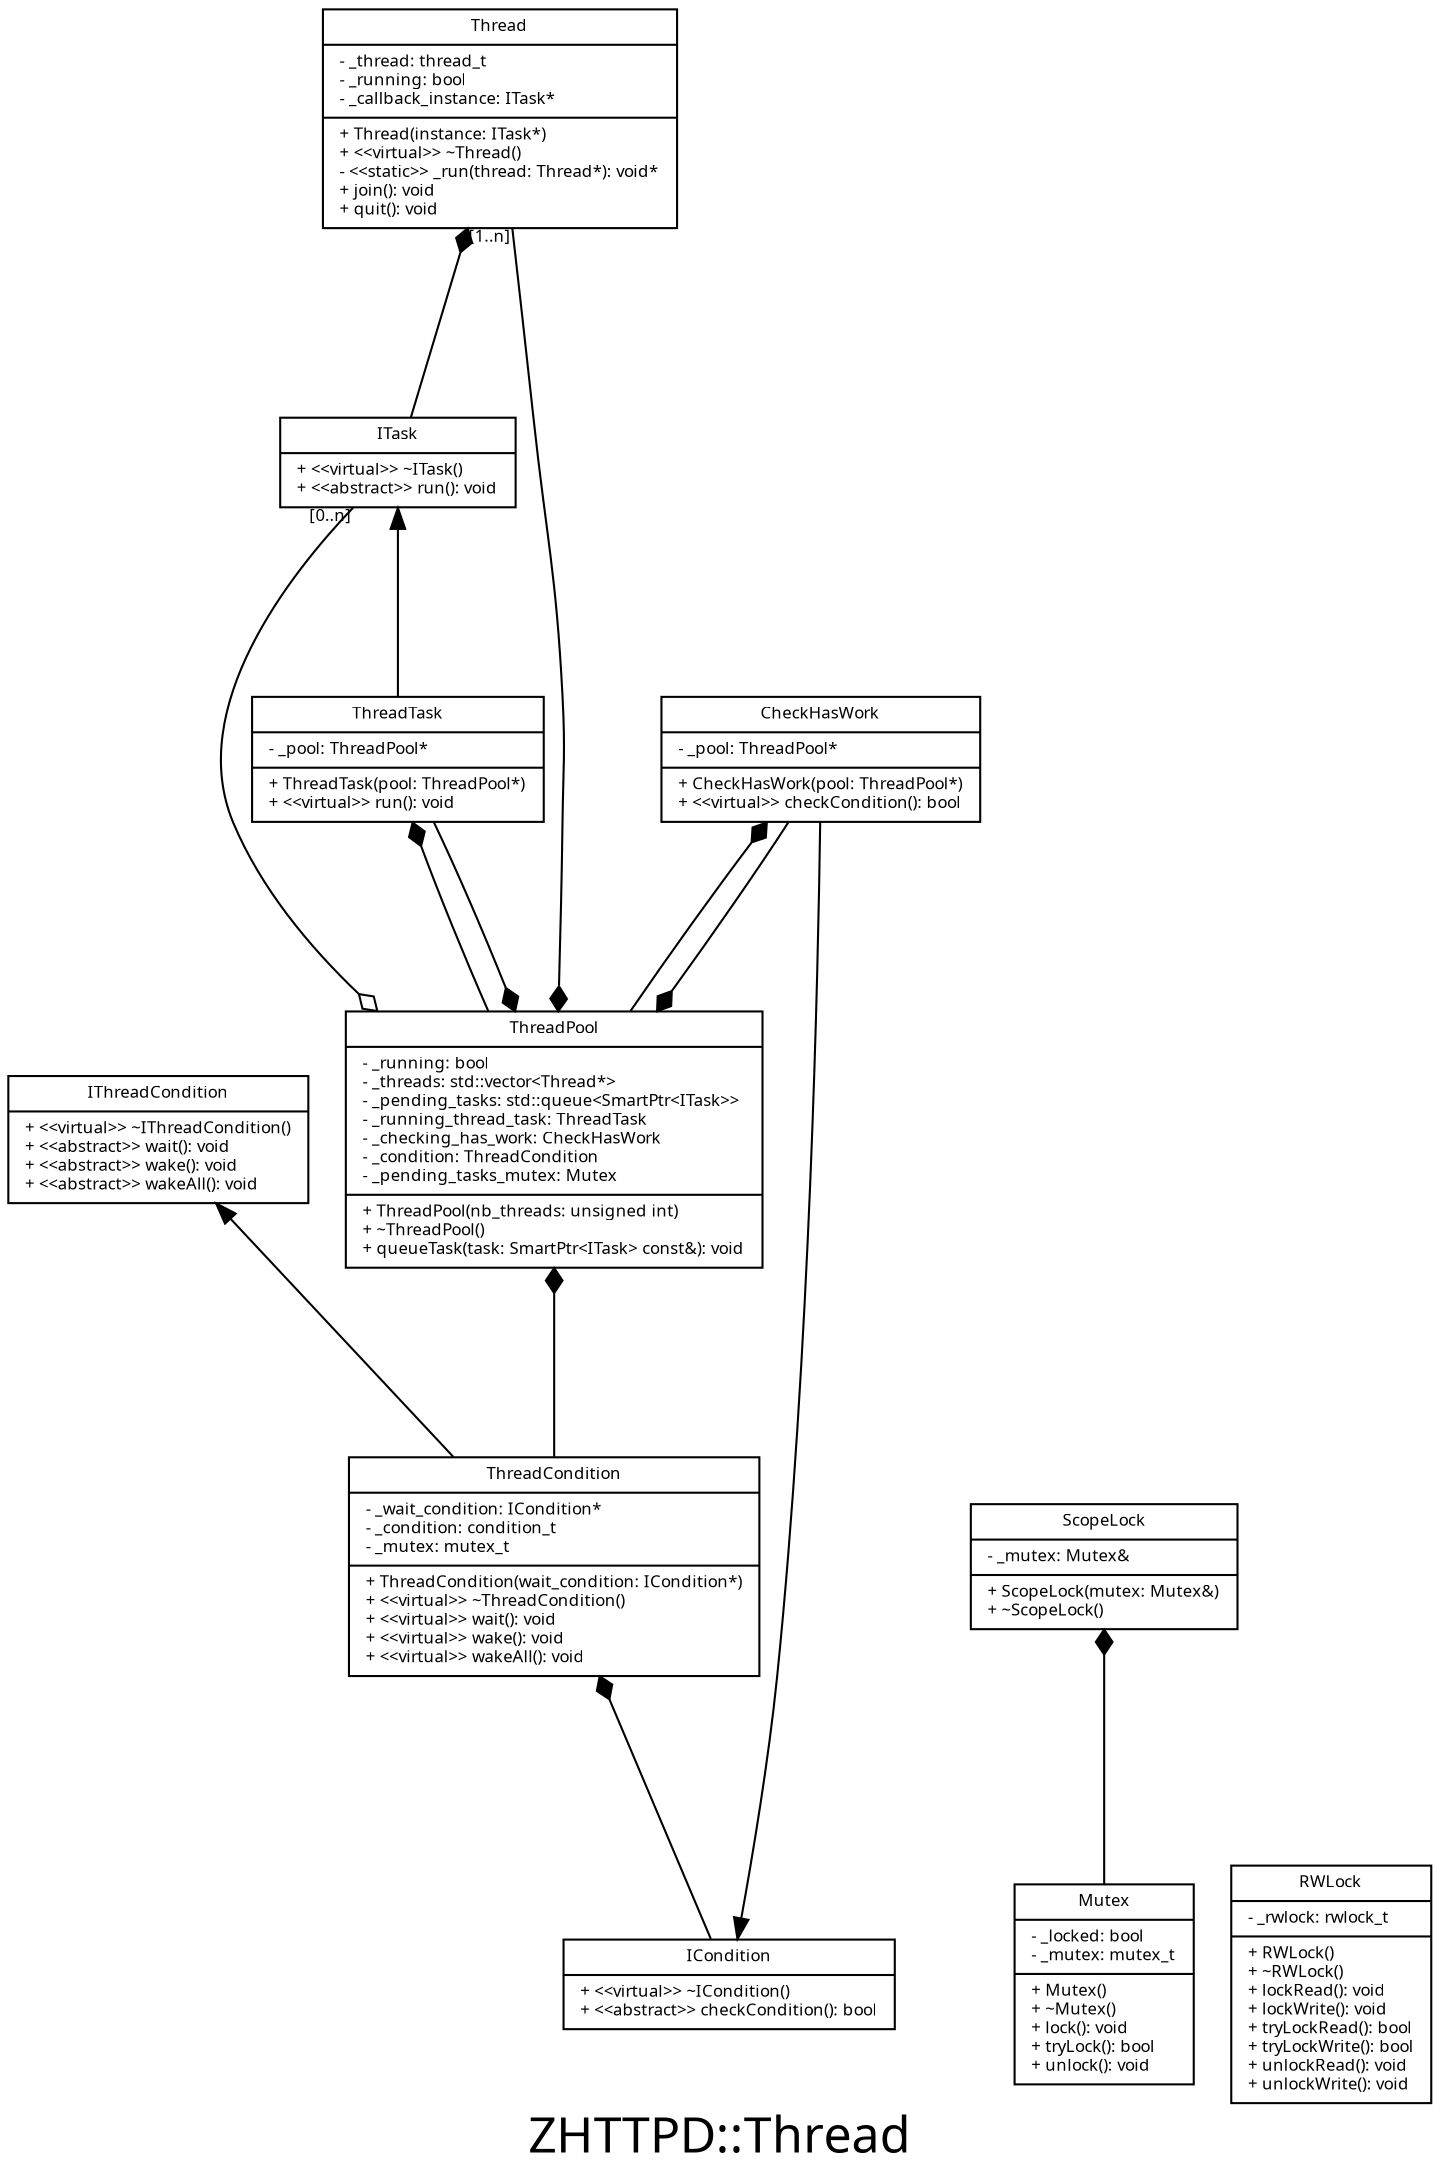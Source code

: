 
digraph uml
{
    fontname = "Bitstream sans Vera"
    compound = true;
    ranksep = 1.25;
    rankdir = BT;
    label = "ZHTTPD::Thread";
    fontsize = 24;

    node
    [
        fontname = "Monaco"
        fontsize = 8
        shape = "record"
        style = filled
        fillcolor = white
    ]

    edge
    [
        fontname = "Monaco"
        fontsize = 8
    ]


    /*
     *  Thread
     */


    thread_ICondition
    [
    label="{\
ICondition\
|\
+ \<\<virtual\>\> ~ICondition()\l\
+ \<\<abstract\>\> checkCondition(): bool\l\
}"
    ]

    thread_ITask
    [
    label="{\
ITask\
|\
+ \<\<virtual\>\> ~ITask()\l\
+ \<\<abstract\>\> run(): void\l\
}"
    ]

    thread_IThreadCondition
    [
    label="{\
IThreadCondition\
|\
+ \<\<virtual\>\> ~IThreadCondition()\l\
+ \<\<abstract\>\> wait(): void\l\
+ \<\<abstract\>\> wake(): void\l\
+ \<\<abstract\>\> wakeAll(): void\l\
}"
    ]

    thread_Mutex
    [
    label="{\
Mutex\
|\
- _locked: bool\l\
- _mutex: mutex_t\l\
|\
+ Mutex()\l\
+ ~Mutex()\l\
+ lock(): void\l\
+ tryLock(): bool\l\
+ unlock(): void\l\
}"
    ]

    thread_RWLock
    [
    label="{\
RWLock\
|\
- _rwlock: rwlock_t\l\
|\
+ RWLock()\l\
+ ~RWLock()\l\
+ lockRead(): void\l\
+ lockWrite(): void\l\
+ tryLockRead(): bool\l\
+ tryLockWrite(): bool\l\
+ unlockRead(): void\l\
+ unlockWrite(): void\l\
}"
    ]

    thread_ScopeLock
    [
    label="{\
ScopeLock\
|\
- _mutex: Mutex&\l\
|\
+ ScopeLock(mutex: Mutex&)\l\
+ ~ScopeLock()\l\
}"
    ]

    thread_ThreadCondition
    [
    label="{\
ThreadCondition\
|\
- _wait_condition: ICondition*\l\
- _condition: condition_t\l\
- _mutex: mutex_t\l\
|\
+ ThreadCondition(wait_condition: ICondition*)\l\
+ \<\<virtual\>\> ~ThreadCondition()\l\
+ \<\<virtual\>\> wait(): void\l\
+ \<\<virtual\>\> wake(): void\l\
+ \<\<virtual\>\> wakeAll(): void\l\
}"
    ]

    thread_ThreadTask
    [
    label="{\
ThreadTask\
|\
- _pool: ThreadPool*\l\
|\
+ ThreadTask(pool: ThreadPool*)\l\
+ \<\<virtual\>\> run(): void\l\
}"
    ]

    thread_CheckHasWork
    [
    label="{\
CheckHasWork\
|\
- _pool: ThreadPool*\l\
|\
+ CheckHasWork(pool: ThreadPool*)\l\
+ \<\<virtual\>\> checkCondition(): bool\l\
}"
    ]

    thread_ThreadPool
    [
    label="{\
ThreadPool\
|\
- _running: bool\l\
- _threads: std::vector\<Thread*\>\l\
- _pending_tasks: std::queue\<SmartPtr\<ITask\>\>\l\
- _running_thread_task: ThreadTask\l\
- _checking_has_work: CheckHasWork\l\
- _condition: ThreadCondition\l\
- _pending_tasks_mutex: Mutex\l\
|\
+ ThreadPool(nb_threads: unsigned int)\l\
+ ~ThreadPool()\l\
+ queueTask(task: SmartPtr\<ITask\> const&): void\l\
}"
    ]

    thread_Thread
    [
    label="{\
Thread\
|\
- _thread: thread_t\l\
- _running: bool\l\
- _callback_instance: ITask*\l\
|\
+ Thread(instance: ITask*)\l\
+ \<\<virtual\>\> ~Thread()\l\
- \<\<static\>\> _run(thread: Thread*): void*\l\
+ join(): void\l\
+ quit(): void\l\
}"
    ]

    thread_Mutex -> thread_ScopeLock [arrowhead=diamond]
    thread_ThreadCondition -> thread_IThreadCondition
    thread_ICondition -> thread_ThreadCondition [arrowhead=diamond]
    thread_ThreadTask -> thread_ITask
    thread_ThreadPool -> thread_ThreadTask [arrowhead=diamond]
    thread_CheckHasWork -> thread_ICondition
    thread_ThreadPool -> thread_CheckHasWork [arrowhead=diamond]
    thread_Thread -> thread_ThreadPool [arrowhead=diamond taillabel="[1..n]"]
    thread_ITask -> thread_ThreadPool [arrowhead=odiamond taillabel="[0..n]"]
    thread_ThreadTask -> thread_ThreadPool [arrowhead=diamond]
    thread_CheckHasWork -> thread_ThreadPool [arrowhead=diamond]
    thread_ThreadCondition -> thread_ThreadPool [arrowhead=diamond]
    thread_ITask -> thread_Thread [arrowhead=diamond]

}
